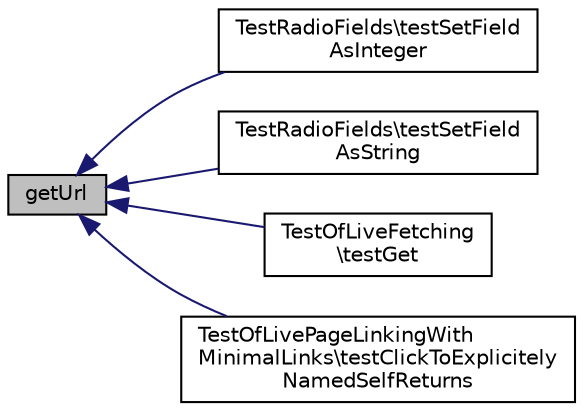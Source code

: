 digraph "getUrl"
{
  edge [fontname="Helvetica",fontsize="10",labelfontname="Helvetica",labelfontsize="10"];
  node [fontname="Helvetica",fontsize="10",shape=record];
  rankdir="LR";
  Node1 [label="getUrl",height=0.2,width=0.4,color="black", fillcolor="grey75", style="filled" fontcolor="black"];
  Node1 -> Node2 [dir="back",color="midnightblue",fontsize="10",style="solid",fontname="Helvetica"];
  Node2 [label="TestRadioFields\\testSetField\lAsInteger",height=0.2,width=0.4,color="black", fillcolor="white", style="filled",URL="$class_test_radio_fields.html#a0b50bb1702a0caecad7b7599d81ab3e7"];
  Node1 -> Node3 [dir="back",color="midnightblue",fontsize="10",style="solid",fontname="Helvetica"];
  Node3 [label="TestRadioFields\\testSetField\lAsString",height=0.2,width=0.4,color="black", fillcolor="white", style="filled",URL="$class_test_radio_fields.html#ae9c46a01a25f8603e037f727d5f35a03"];
  Node1 -> Node4 [dir="back",color="midnightblue",fontsize="10",style="solid",fontname="Helvetica"];
  Node4 [label="TestOfLiveFetching\l\\testGet",height=0.2,width=0.4,color="black", fillcolor="white", style="filled",URL="$class_test_of_live_fetching.html#ac2d7c7125d2d3749e9ede4aa2ba6ba3b"];
  Node1 -> Node5 [dir="back",color="midnightblue",fontsize="10",style="solid",fontname="Helvetica"];
  Node5 [label="TestOfLivePageLinkingWith\lMinimalLinks\\testClickToExplicitely\lNamedSelfReturns",height=0.2,width=0.4,color="black", fillcolor="white", style="filled",URL="$class_test_of_live_page_linking_with_minimal_links.html#a118b04cbc33b53e788ead3aa03e4001c"];
}

